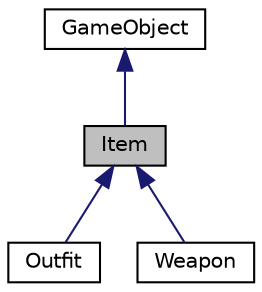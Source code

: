 digraph "Item"
{
  bgcolor="transparent";
  edge [fontname="Helvetica",fontsize="10",labelfontname="Helvetica",labelfontsize="10"];
  node [fontname="Helvetica",fontsize="10",shape=record];
  Node1 [label="Item",height=0.2,width=0.4,color="black", fillcolor="grey75", style="filled", fontcolor="black"];
  Node2 -> Node1 [dir="back",color="midnightblue",fontsize="10",style="solid",fontname="Helvetica"];
  Node2 [label="GameObject",height=0.2,width=0.4,color="black",URL="$classGameObject.html",tooltip="Defines standard values for any object in the game such as Item name and an item count. "];
  Node1 -> Node3 [dir="back",color="midnightblue",fontsize="10",style="solid",fontname="Helvetica"];
  Node3 [label="Outfit",height=0.2,width=0.4,color="black",URL="$classOutfit.html",tooltip="Defines a Outfit item, along with the SPECIAL stats it adds to the player, which inherits the durabil..."];
  Node1 -> Node4 [dir="back",color="midnightblue",fontsize="10",style="solid",fontname="Helvetica"];
  Node4 [label="Weapon",height=0.2,width=0.4,color="black",URL="$classWeapon.html",tooltip="Defines a weapon item, along with the damage it would deal. "];
}
